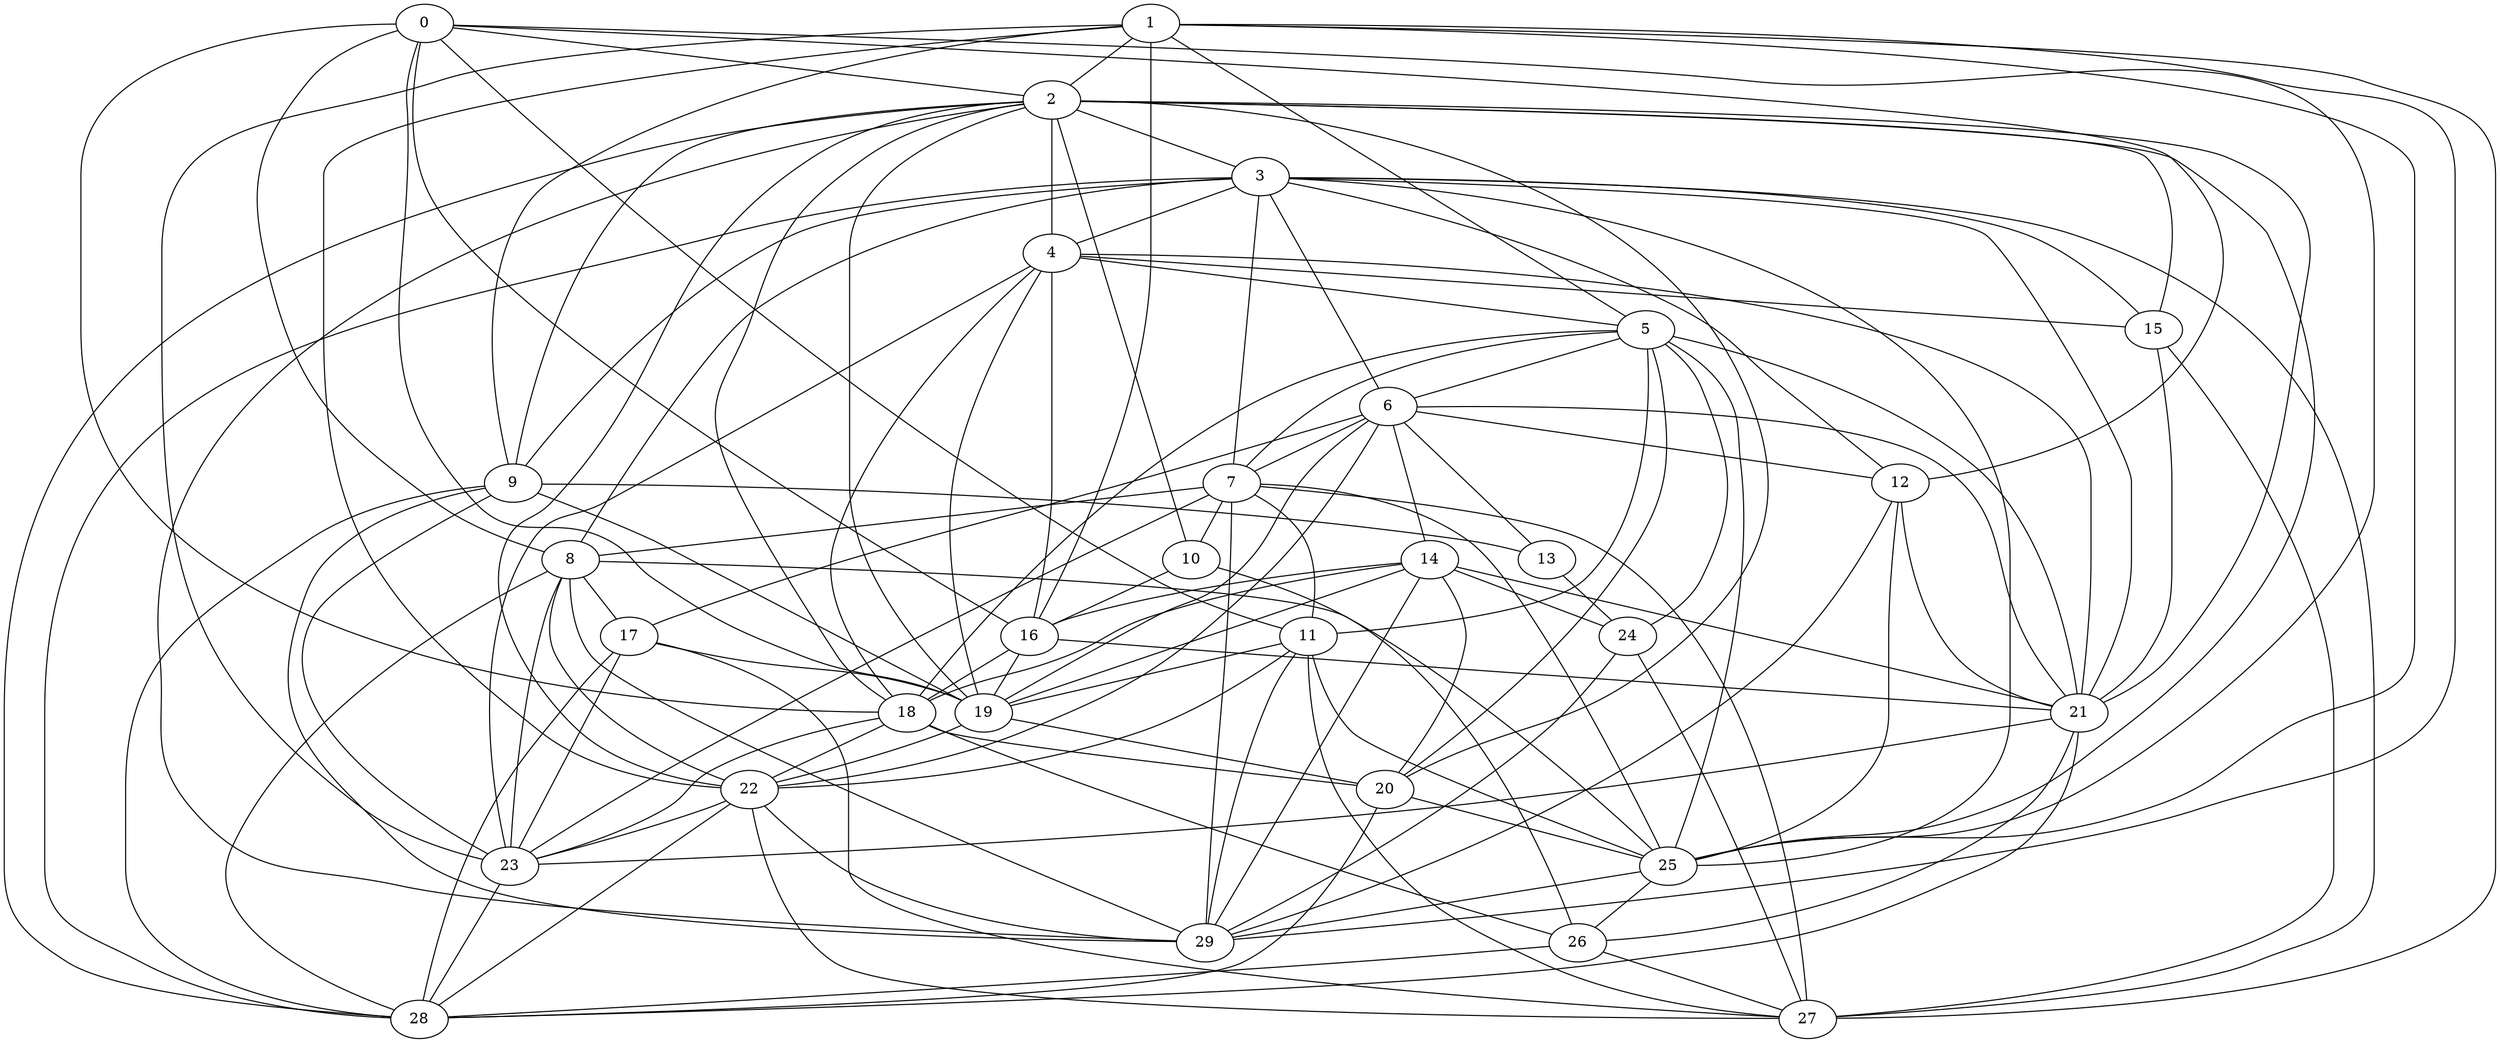 graph X {
0 -- 2;
0 -- 8;
0 -- 11;
0 -- 12;
0 -- 16;
0 -- 18;
0 -- 19;
0 -- 25;
1 -- 2;
1 -- 5;
1 -- 9;
1 -- 16;
1 -- 22;
1 -- 23;
1 -- 25;
1 -- 27;
1 -- 29;
2 -- 3;
2 -- 4;
2 -- 9;
2 -- 10;
2 -- 15;
2 -- 18;
2 -- 19;
2 -- 20;
2 -- 21;
2 -- 22;
2 -- 25;
2 -- 28;
2 -- 29;
3 -- 4;
3 -- 6;
3 -- 7;
3 -- 8;
3 -- 9;
3 -- 12;
3 -- 15;
3 -- 21;
3 -- 25;
3 -- 27;
3 -- 28;
4 -- 5;
4 -- 15;
4 -- 16;
4 -- 18;
4 -- 19;
4 -- 21;
4 -- 23;
5 -- 6;
5 -- 7;
5 -- 11;
5 -- 18;
5 -- 20;
5 -- 21;
5 -- 24;
5 -- 25;
6 -- 7;
6 -- 12;
6 -- 13;
6 -- 14;
6 -- 17;
6 -- 19;
6 -- 21;
6 -- 22;
7 -- 8;
7 -- 10;
7 -- 11;
7 -- 23;
7 -- 25;
7 -- 27;
7 -- 29;
8 -- 17;
8 -- 22;
8 -- 23;
8 -- 26;
8 -- 28;
8 -- 29;
9 -- 13;
9 -- 19;
9 -- 23;
9 -- 28;
9 -- 29;
10 -- 16;
10 -- 25;
11 -- 19;
11 -- 22;
11 -- 25;
11 -- 27;
11 -- 29;
12 -- 21;
12 -- 25;
12 -- 29;
13 -- 24;
14 -- 16;
14 -- 18;
14 -- 19;
14 -- 20;
14 -- 21;
14 -- 24;
14 -- 29;
15 -- 21;
15 -- 27;
16 -- 18;
16 -- 19;
16 -- 21;
17 -- 19;
17 -- 23;
17 -- 27;
17 -- 28;
18 -- 20;
18 -- 22;
18 -- 23;
18 -- 26;
19 -- 20;
19 -- 22;
20 -- 25;
20 -- 28;
21 -- 23;
21 -- 26;
21 -- 28;
22 -- 23;
22 -- 27;
22 -- 28;
22 -- 29;
23 -- 28;
24 -- 27;
24 -- 29;
25 -- 26;
25 -- 29;
26 -- 27;
26 -- 28;
}
